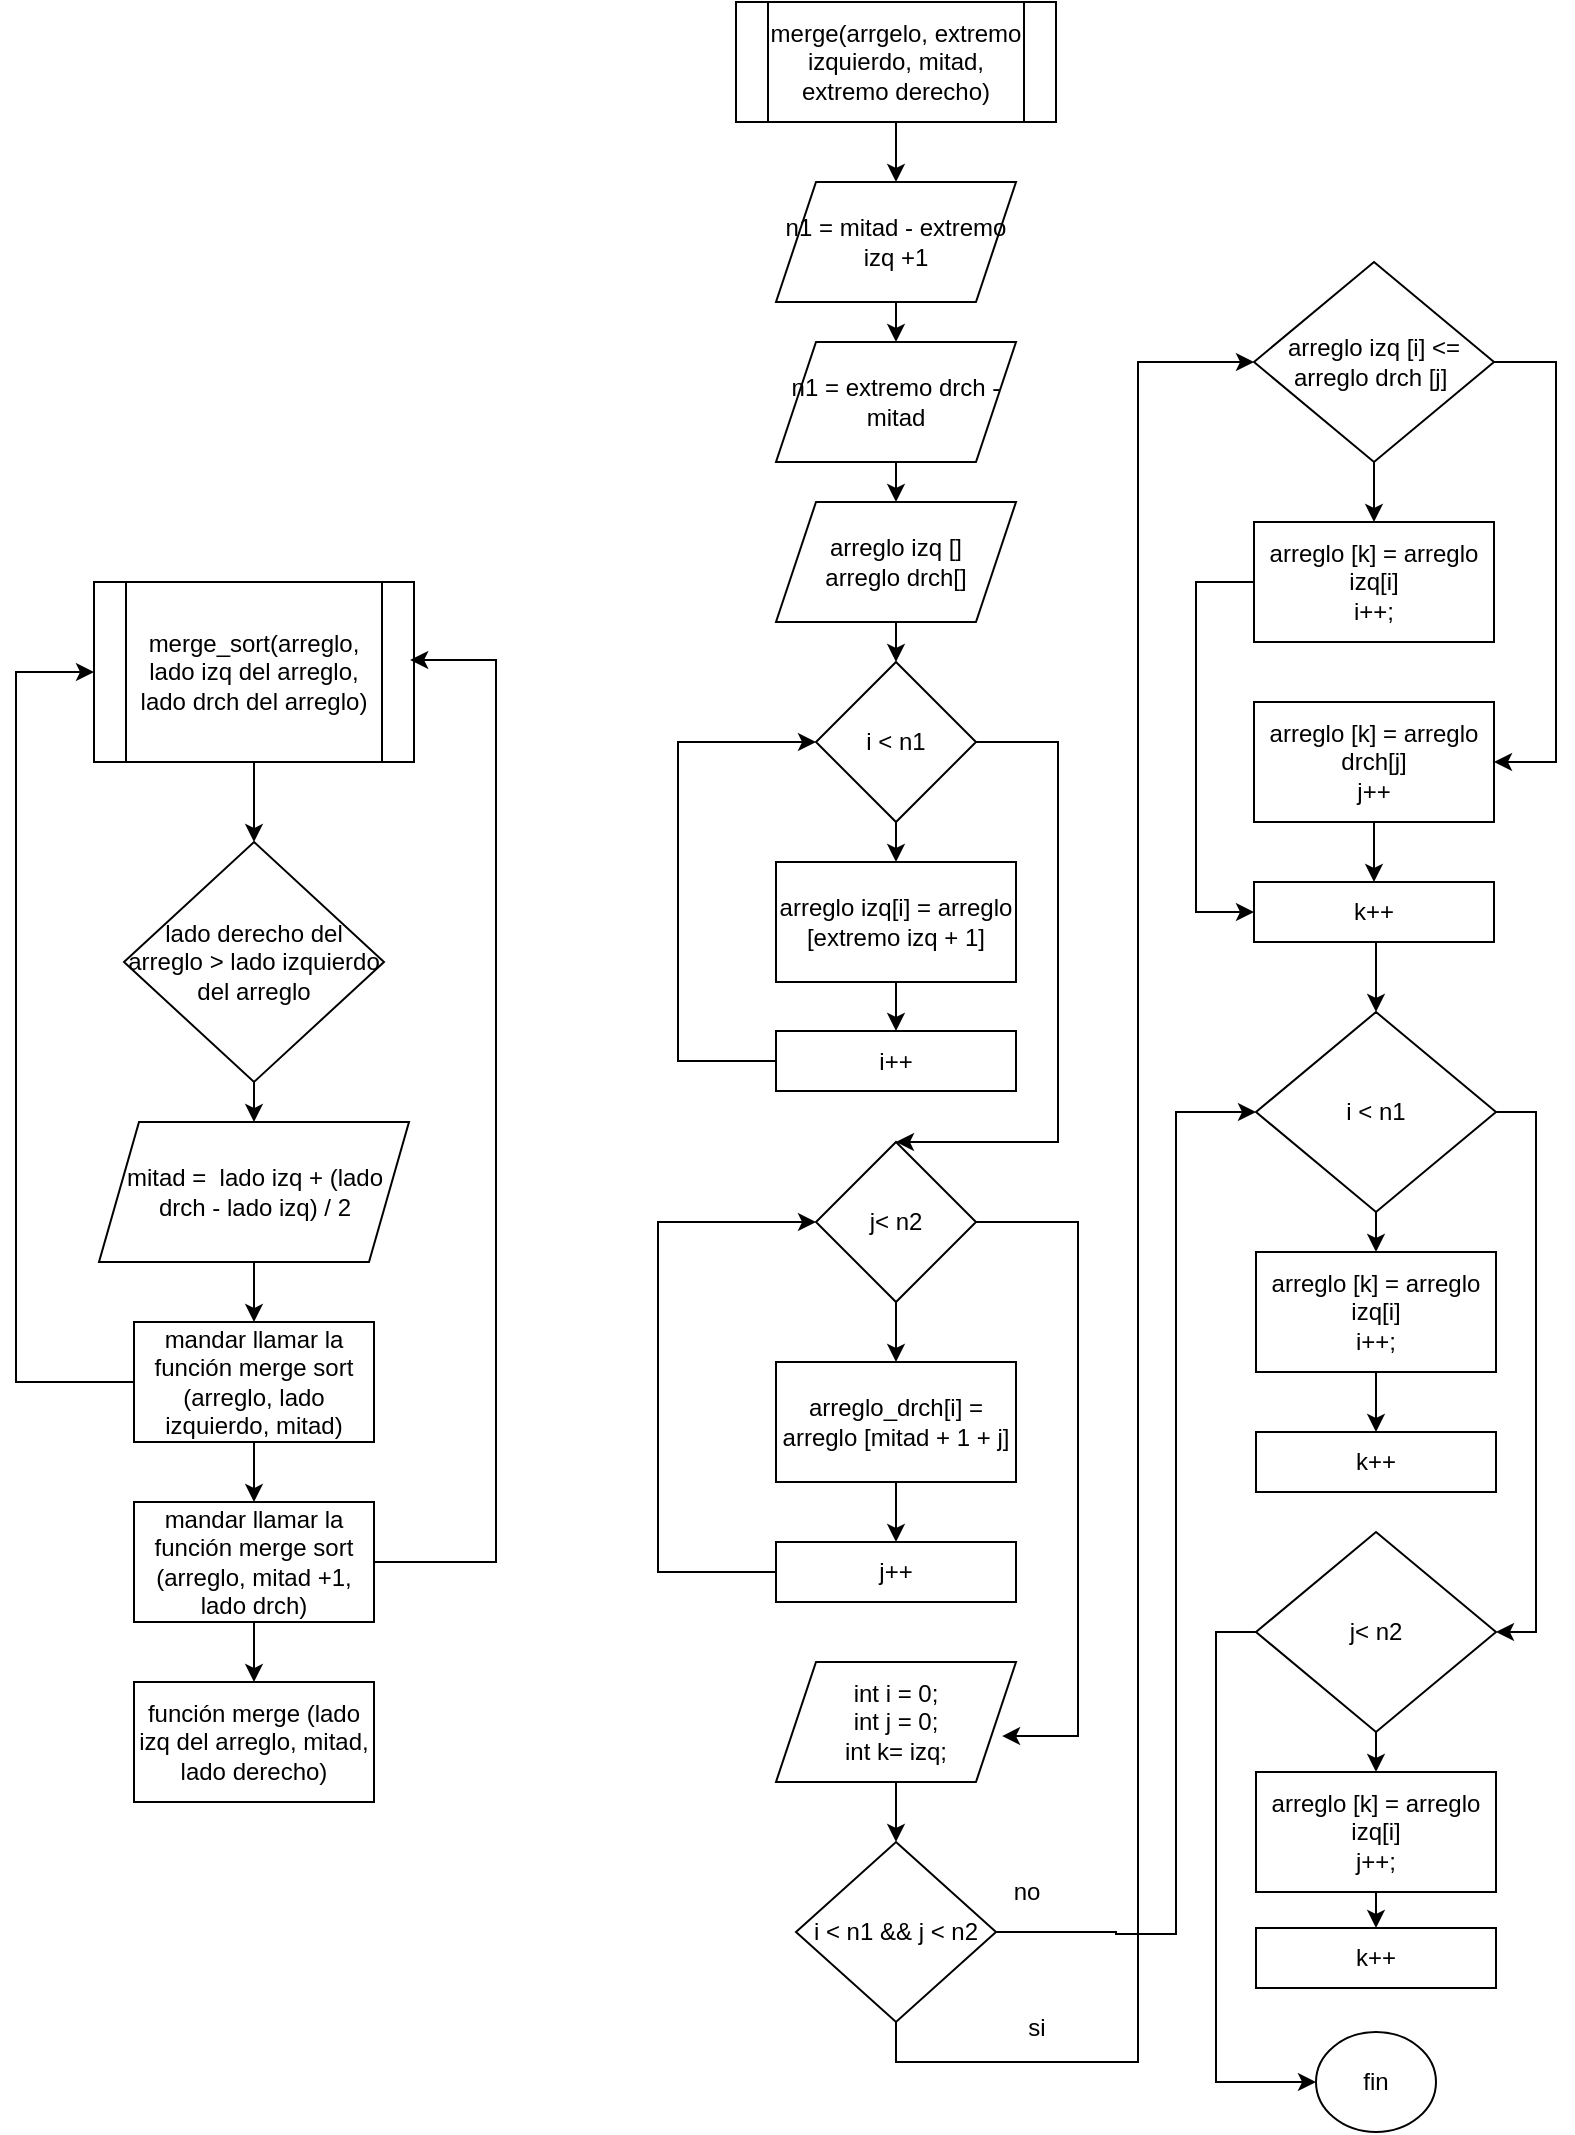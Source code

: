<mxfile version="22.0.4" type="google">
  <diagram name="Página-1" id="dLVSG557z2f5tPSblH_D">
    <mxGraphModel grid="1" page="1" gridSize="10" guides="1" tooltips="1" connect="1" arrows="1" fold="1" pageScale="1" pageWidth="827" pageHeight="1169" math="0" shadow="0">
      <root>
        <mxCell id="0" />
        <mxCell id="1" parent="0" />
        <mxCell id="mUoU4r-U4uNJ2KsjmGZh-1" style="edgeStyle=orthogonalEdgeStyle;rounded=0;orthogonalLoop=1;jettySize=auto;html=1;exitX=0.5;exitY=1;exitDx=0;exitDy=0;entryX=0.5;entryY=0;entryDx=0;entryDy=0;" edge="1" parent="1" source="vAKe2aDI0_CaZcynF2Yo-1" target="vAKe2aDI0_CaZcynF2Yo-2">
          <mxGeometry relative="1" as="geometry" />
        </mxCell>
        <mxCell id="vAKe2aDI0_CaZcynF2Yo-1" value="merge_sort(arreglo, lado izq del arreglo, lado drch del arreglo)" style="shape=process;whiteSpace=wrap;html=1;backgroundOutline=1;" vertex="1" parent="1">
          <mxGeometry x="189" y="360" width="160" height="90" as="geometry" />
        </mxCell>
        <mxCell id="mUoU4r-U4uNJ2KsjmGZh-7" style="edgeStyle=orthogonalEdgeStyle;rounded=0;orthogonalLoop=1;jettySize=auto;html=1;exitX=0.5;exitY=1;exitDx=0;exitDy=0;entryX=0.5;entryY=0;entryDx=0;entryDy=0;" edge="1" parent="1" source="vAKe2aDI0_CaZcynF2Yo-2" target="vAKe2aDI0_CaZcynF2Yo-4">
          <mxGeometry relative="1" as="geometry" />
        </mxCell>
        <mxCell id="vAKe2aDI0_CaZcynF2Yo-2" value="lado derecho del arreglo &amp;gt; lado izquierdo del arreglo" style="rhombus;whiteSpace=wrap;html=1;" vertex="1" parent="1">
          <mxGeometry x="204" y="490" width="130" height="120" as="geometry" />
        </mxCell>
        <mxCell id="mUoU4r-U4uNJ2KsjmGZh-5" style="edgeStyle=orthogonalEdgeStyle;rounded=0;orthogonalLoop=1;jettySize=auto;html=1;exitX=0.5;exitY=1;exitDx=0;exitDy=0;entryX=0.5;entryY=0;entryDx=0;entryDy=0;" edge="1" parent="1" source="vAKe2aDI0_CaZcynF2Yo-3" target="vAKe2aDI0_CaZcynF2Yo-5">
          <mxGeometry relative="1" as="geometry" />
        </mxCell>
        <mxCell id="mUoU4r-U4uNJ2KsjmGZh-8" style="edgeStyle=orthogonalEdgeStyle;rounded=0;orthogonalLoop=1;jettySize=auto;html=1;exitX=0;exitY=0.5;exitDx=0;exitDy=0;entryX=0;entryY=0.5;entryDx=0;entryDy=0;" edge="1" parent="1" source="vAKe2aDI0_CaZcynF2Yo-3" target="vAKe2aDI0_CaZcynF2Yo-1">
          <mxGeometry relative="1" as="geometry">
            <mxPoint x="149" y="400" as="targetPoint" />
            <Array as="points">
              <mxPoint x="150" y="760" />
              <mxPoint x="150" y="405" />
            </Array>
          </mxGeometry>
        </mxCell>
        <mxCell id="vAKe2aDI0_CaZcynF2Yo-3" value="mandar llamar la función merge sort (arreglo, lado izquierdo, mitad)" style="rounded=0;whiteSpace=wrap;html=1;" vertex="1" parent="1">
          <mxGeometry x="209" y="730" width="120" height="60" as="geometry" />
        </mxCell>
        <mxCell id="mUoU4r-U4uNJ2KsjmGZh-6" style="edgeStyle=orthogonalEdgeStyle;rounded=0;orthogonalLoop=1;jettySize=auto;html=1;exitX=0.5;exitY=1;exitDx=0;exitDy=0;entryX=0.5;entryY=0;entryDx=0;entryDy=0;" edge="1" parent="1" source="vAKe2aDI0_CaZcynF2Yo-4" target="vAKe2aDI0_CaZcynF2Yo-3">
          <mxGeometry relative="1" as="geometry" />
        </mxCell>
        <mxCell id="vAKe2aDI0_CaZcynF2Yo-4" value="mitad =&amp;nbsp; lado izq + (lado drch - lado izq) / 2" style="shape=parallelogram;perimeter=parallelogramPerimeter;whiteSpace=wrap;html=1;fixedSize=1;" vertex="1" parent="1">
          <mxGeometry x="191.5" y="630" width="155" height="70" as="geometry" />
        </mxCell>
        <mxCell id="mUoU4r-U4uNJ2KsjmGZh-4" style="edgeStyle=orthogonalEdgeStyle;rounded=0;orthogonalLoop=1;jettySize=auto;html=1;exitX=0.5;exitY=1;exitDx=0;exitDy=0;entryX=0.5;entryY=0;entryDx=0;entryDy=0;" edge="1" parent="1" source="vAKe2aDI0_CaZcynF2Yo-5" target="mUoU4r-U4uNJ2KsjmGZh-3">
          <mxGeometry relative="1" as="geometry" />
        </mxCell>
        <mxCell id="mUoU4r-U4uNJ2KsjmGZh-9" style="edgeStyle=orthogonalEdgeStyle;rounded=0;orthogonalLoop=1;jettySize=auto;html=1;exitX=1;exitY=0.5;exitDx=0;exitDy=0;entryX=0.988;entryY=0.433;entryDx=0;entryDy=0;entryPerimeter=0;" edge="1" parent="1" source="vAKe2aDI0_CaZcynF2Yo-5" target="vAKe2aDI0_CaZcynF2Yo-1">
          <mxGeometry relative="1" as="geometry">
            <mxPoint x="389" y="390" as="targetPoint" />
            <Array as="points">
              <mxPoint x="390" y="850" />
              <mxPoint x="390" y="399" />
            </Array>
          </mxGeometry>
        </mxCell>
        <mxCell id="vAKe2aDI0_CaZcynF2Yo-5" value="mandar llamar la función merge sort (arreglo, mitad +1, lado drch)" style="rounded=0;whiteSpace=wrap;html=1;" vertex="1" parent="1">
          <mxGeometry x="209" y="820" width="120" height="60" as="geometry" />
        </mxCell>
        <mxCell id="mUoU4r-U4uNJ2KsjmGZh-3" value="función merge (lado izq del arreglo, mitad, lado derecho)" style="rounded=0;whiteSpace=wrap;html=1;" vertex="1" parent="1">
          <mxGeometry x="209" y="910" width="120" height="60" as="geometry" />
        </mxCell>
        <mxCell id="mUoU4r-U4uNJ2KsjmGZh-21" style="edgeStyle=orthogonalEdgeStyle;rounded=0;orthogonalLoop=1;jettySize=auto;html=1;exitX=0.5;exitY=1;exitDx=0;exitDy=0;entryX=0.5;entryY=0;entryDx=0;entryDy=0;" edge="1" parent="1" source="mUoU4r-U4uNJ2KsjmGZh-10" target="mUoU4r-U4uNJ2KsjmGZh-11">
          <mxGeometry relative="1" as="geometry" />
        </mxCell>
        <mxCell id="mUoU4r-U4uNJ2KsjmGZh-10" value="merge(arrgelo, extremo izquierdo, mitad, extremo derecho)" style="shape=process;whiteSpace=wrap;html=1;backgroundOutline=1;" vertex="1" parent="1">
          <mxGeometry x="510" y="70" width="160" height="60" as="geometry" />
        </mxCell>
        <mxCell id="mUoU4r-U4uNJ2KsjmGZh-22" style="edgeStyle=orthogonalEdgeStyle;rounded=0;orthogonalLoop=1;jettySize=auto;html=1;exitX=0.5;exitY=1;exitDx=0;exitDy=0;entryX=0.5;entryY=0;entryDx=0;entryDy=0;" edge="1" parent="1" source="mUoU4r-U4uNJ2KsjmGZh-11" target="mUoU4r-U4uNJ2KsjmGZh-12">
          <mxGeometry relative="1" as="geometry" />
        </mxCell>
        <mxCell id="mUoU4r-U4uNJ2KsjmGZh-11" value="n1 = mitad - extremo izq +1" style="shape=parallelogram;perimeter=parallelogramPerimeter;whiteSpace=wrap;html=1;fixedSize=1;" vertex="1" parent="1">
          <mxGeometry x="530" y="160" width="120" height="60" as="geometry" />
        </mxCell>
        <mxCell id="mUoU4r-U4uNJ2KsjmGZh-23" style="edgeStyle=orthogonalEdgeStyle;rounded=0;orthogonalLoop=1;jettySize=auto;html=1;exitX=0.5;exitY=1;exitDx=0;exitDy=0;entryX=0.5;entryY=0;entryDx=0;entryDy=0;" edge="1" parent="1" source="mUoU4r-U4uNJ2KsjmGZh-12" target="mUoU4r-U4uNJ2KsjmGZh-14">
          <mxGeometry relative="1" as="geometry" />
        </mxCell>
        <mxCell id="mUoU4r-U4uNJ2KsjmGZh-12" value="n1 = extremo drch - mitad" style="shape=parallelogram;perimeter=parallelogramPerimeter;whiteSpace=wrap;html=1;fixedSize=1;" vertex="1" parent="1">
          <mxGeometry x="530" y="240" width="120" height="60" as="geometry" />
        </mxCell>
        <mxCell id="mUoU4r-U4uNJ2KsjmGZh-24" style="edgeStyle=orthogonalEdgeStyle;rounded=0;orthogonalLoop=1;jettySize=auto;html=1;exitX=0.5;exitY=1;exitDx=0;exitDy=0;entryX=0.5;entryY=0;entryDx=0;entryDy=0;" edge="1" parent="1" source="mUoU4r-U4uNJ2KsjmGZh-14" target="mUoU4r-U4uNJ2KsjmGZh-15">
          <mxGeometry relative="1" as="geometry" />
        </mxCell>
        <mxCell id="mUoU4r-U4uNJ2KsjmGZh-14" value="arreglo izq []&lt;br&gt;arreglo drch[]" style="shape=parallelogram;perimeter=parallelogramPerimeter;whiteSpace=wrap;html=1;fixedSize=1;" vertex="1" parent="1">
          <mxGeometry x="530" y="320" width="120" height="60" as="geometry" />
        </mxCell>
        <mxCell id="mUoU4r-U4uNJ2KsjmGZh-25" style="edgeStyle=orthogonalEdgeStyle;rounded=0;orthogonalLoop=1;jettySize=auto;html=1;exitX=0.5;exitY=1;exitDx=0;exitDy=0;entryX=0.5;entryY=0;entryDx=0;entryDy=0;" edge="1" parent="1" source="mUoU4r-U4uNJ2KsjmGZh-15" target="mUoU4r-U4uNJ2KsjmGZh-16">
          <mxGeometry relative="1" as="geometry" />
        </mxCell>
        <mxCell id="mUoU4r-U4uNJ2KsjmGZh-43" style="edgeStyle=orthogonalEdgeStyle;rounded=0;orthogonalLoop=1;jettySize=auto;html=1;exitX=1;exitY=0.5;exitDx=0;exitDy=0;entryX=0.5;entryY=0;entryDx=0;entryDy=0;" edge="1" parent="1" source="mUoU4r-U4uNJ2KsjmGZh-15" target="mUoU4r-U4uNJ2KsjmGZh-17">
          <mxGeometry relative="1" as="geometry">
            <mxPoint x="670" y="660" as="targetPoint" />
            <Array as="points">
              <mxPoint x="671" y="440" />
              <mxPoint x="671" y="640" />
            </Array>
          </mxGeometry>
        </mxCell>
        <mxCell id="mUoU4r-U4uNJ2KsjmGZh-15" value="i &amp;lt; n1" style="rhombus;whiteSpace=wrap;html=1;" vertex="1" parent="1">
          <mxGeometry x="550" y="400" width="80" height="80" as="geometry" />
        </mxCell>
        <mxCell id="mUoU4r-U4uNJ2KsjmGZh-35" style="edgeStyle=orthogonalEdgeStyle;rounded=0;orthogonalLoop=1;jettySize=auto;html=1;exitX=0.5;exitY=1;exitDx=0;exitDy=0;entryX=0.5;entryY=0;entryDx=0;entryDy=0;" edge="1" parent="1" source="mUoU4r-U4uNJ2KsjmGZh-16" target="mUoU4r-U4uNJ2KsjmGZh-29">
          <mxGeometry relative="1" as="geometry" />
        </mxCell>
        <mxCell id="mUoU4r-U4uNJ2KsjmGZh-16" value="arreglo izq[i] = arreglo [extremo izq + 1]" style="rounded=0;whiteSpace=wrap;html=1;" vertex="1" parent="1">
          <mxGeometry x="530" y="500" width="120" height="60" as="geometry" />
        </mxCell>
        <mxCell id="mUoU4r-U4uNJ2KsjmGZh-38" style="edgeStyle=orthogonalEdgeStyle;rounded=0;orthogonalLoop=1;jettySize=auto;html=1;exitX=0.5;exitY=1;exitDx=0;exitDy=0;entryX=0.5;entryY=0;entryDx=0;entryDy=0;" edge="1" parent="1" source="mUoU4r-U4uNJ2KsjmGZh-17" target="mUoU4r-U4uNJ2KsjmGZh-18">
          <mxGeometry relative="1" as="geometry" />
        </mxCell>
        <mxCell id="mUoU4r-U4uNJ2KsjmGZh-44" style="edgeStyle=orthogonalEdgeStyle;rounded=0;orthogonalLoop=1;jettySize=auto;html=1;exitX=1;exitY=0.5;exitDx=0;exitDy=0;entryX=0.942;entryY=0.617;entryDx=0;entryDy=0;entryPerimeter=0;" edge="1" parent="1" source="mUoU4r-U4uNJ2KsjmGZh-17" target="mUoU4r-U4uNJ2KsjmGZh-19">
          <mxGeometry relative="1" as="geometry">
            <mxPoint x="680" y="940" as="targetPoint" />
            <Array as="points">
              <mxPoint x="681" y="680" />
              <mxPoint x="681" y="937" />
            </Array>
          </mxGeometry>
        </mxCell>
        <mxCell id="mUoU4r-U4uNJ2KsjmGZh-17" value="j&amp;lt; n2" style="rhombus;whiteSpace=wrap;html=1;" vertex="1" parent="1">
          <mxGeometry x="550" y="640" width="80" height="80" as="geometry" />
        </mxCell>
        <mxCell id="mUoU4r-U4uNJ2KsjmGZh-39" style="edgeStyle=orthogonalEdgeStyle;rounded=0;orthogonalLoop=1;jettySize=auto;html=1;exitX=0.5;exitY=1;exitDx=0;exitDy=0;entryX=0.5;entryY=0;entryDx=0;entryDy=0;" edge="1" parent="1" source="mUoU4r-U4uNJ2KsjmGZh-18" target="mUoU4r-U4uNJ2KsjmGZh-37">
          <mxGeometry relative="1" as="geometry" />
        </mxCell>
        <mxCell id="mUoU4r-U4uNJ2KsjmGZh-18" value="arreglo_drch[i] = arreglo [mitad + 1 + j]" style="rounded=0;whiteSpace=wrap;html=1;" vertex="1" parent="1">
          <mxGeometry x="530" y="750" width="120" height="60" as="geometry" />
        </mxCell>
        <mxCell id="mUoU4r-U4uNJ2KsjmGZh-46" style="edgeStyle=orthogonalEdgeStyle;rounded=0;orthogonalLoop=1;jettySize=auto;html=1;exitX=0.5;exitY=1;exitDx=0;exitDy=0;entryX=0.5;entryY=0;entryDx=0;entryDy=0;" edge="1" parent="1" source="mUoU4r-U4uNJ2KsjmGZh-19" target="mUoU4r-U4uNJ2KsjmGZh-45">
          <mxGeometry relative="1" as="geometry" />
        </mxCell>
        <mxCell id="mUoU4r-U4uNJ2KsjmGZh-19" value="int i = 0;&lt;br&gt;int j = 0;&lt;br&gt;int k= izq;" style="shape=parallelogram;perimeter=parallelogramPerimeter;whiteSpace=wrap;html=1;fixedSize=1;" vertex="1" parent="1">
          <mxGeometry x="530" y="900" width="120" height="60" as="geometry" />
        </mxCell>
        <mxCell id="mUoU4r-U4uNJ2KsjmGZh-36" style="edgeStyle=orthogonalEdgeStyle;rounded=0;orthogonalLoop=1;jettySize=auto;html=1;exitX=0;exitY=0.5;exitDx=0;exitDy=0;entryX=0;entryY=0.5;entryDx=0;entryDy=0;" edge="1" parent="1" source="mUoU4r-U4uNJ2KsjmGZh-29" target="mUoU4r-U4uNJ2KsjmGZh-15">
          <mxGeometry relative="1" as="geometry">
            <mxPoint x="480" y="440" as="targetPoint" />
            <Array as="points">
              <mxPoint x="481" y="600" />
              <mxPoint x="481" y="440" />
            </Array>
          </mxGeometry>
        </mxCell>
        <mxCell id="mUoU4r-U4uNJ2KsjmGZh-29" value="i++" style="rounded=0;whiteSpace=wrap;html=1;" vertex="1" parent="1">
          <mxGeometry x="530" y="584.5" width="120" height="30" as="geometry" />
        </mxCell>
        <mxCell id="mUoU4r-U4uNJ2KsjmGZh-41" style="edgeStyle=orthogonalEdgeStyle;rounded=0;orthogonalLoop=1;jettySize=auto;html=1;exitX=0;exitY=0.5;exitDx=0;exitDy=0;entryX=0;entryY=0.5;entryDx=0;entryDy=0;" edge="1" parent="1" source="mUoU4r-U4uNJ2KsjmGZh-37" target="mUoU4r-U4uNJ2KsjmGZh-17">
          <mxGeometry relative="1" as="geometry">
            <mxPoint x="470" y="670" as="targetPoint" />
            <Array as="points">
              <mxPoint x="471" y="855" />
              <mxPoint x="471" y="680" />
            </Array>
          </mxGeometry>
        </mxCell>
        <mxCell id="mUoU4r-U4uNJ2KsjmGZh-37" value="j++" style="rounded=0;whiteSpace=wrap;html=1;" vertex="1" parent="1">
          <mxGeometry x="530" y="840" width="120" height="30" as="geometry" />
        </mxCell>
        <mxCell id="mUoU4r-U4uNJ2KsjmGZh-56" style="edgeStyle=orthogonalEdgeStyle;rounded=0;orthogonalLoop=1;jettySize=auto;html=1;exitX=0.5;exitY=1;exitDx=0;exitDy=0;entryX=0;entryY=0.5;entryDx=0;entryDy=0;" edge="1" parent="1" source="mUoU4r-U4uNJ2KsjmGZh-45" target="mUoU4r-U4uNJ2KsjmGZh-47">
          <mxGeometry relative="1" as="geometry">
            <mxPoint x="710" y="240" as="targetPoint" />
            <Array as="points">
              <mxPoint x="590" y="1100" />
              <mxPoint x="711" y="1100" />
              <mxPoint x="711" y="250" />
            </Array>
          </mxGeometry>
        </mxCell>
        <mxCell id="mUoU4r-U4uNJ2KsjmGZh-76" style="edgeStyle=orthogonalEdgeStyle;rounded=0;orthogonalLoop=1;jettySize=auto;html=1;exitX=1;exitY=0.5;exitDx=0;exitDy=0;entryX=0;entryY=0.5;entryDx=0;entryDy=0;" edge="1" parent="1" source="mUoU4r-U4uNJ2KsjmGZh-45" target="mUoU4r-U4uNJ2KsjmGZh-57">
          <mxGeometry relative="1" as="geometry">
            <mxPoint x="730" y="620" as="targetPoint" />
            <Array as="points">
              <mxPoint x="700" y="1035" />
              <mxPoint x="700" y="1036" />
              <mxPoint x="730" y="1036" />
              <mxPoint x="730" y="625" />
            </Array>
          </mxGeometry>
        </mxCell>
        <mxCell id="mUoU4r-U4uNJ2KsjmGZh-45" value="i &amp;lt; n1 &amp;amp;&amp;amp; j &amp;lt; n2" style="rhombus;whiteSpace=wrap;html=1;" vertex="1" parent="1">
          <mxGeometry x="540" y="990" width="100" height="90" as="geometry" />
        </mxCell>
        <mxCell id="mUoU4r-U4uNJ2KsjmGZh-49" style="edgeStyle=orthogonalEdgeStyle;rounded=0;orthogonalLoop=1;jettySize=auto;html=1;exitX=0.5;exitY=1;exitDx=0;exitDy=0;entryX=0.5;entryY=0;entryDx=0;entryDy=0;" edge="1" parent="1" source="mUoU4r-U4uNJ2KsjmGZh-47" target="mUoU4r-U4uNJ2KsjmGZh-48">
          <mxGeometry relative="1" as="geometry" />
        </mxCell>
        <mxCell id="mUoU4r-U4uNJ2KsjmGZh-51" style="edgeStyle=orthogonalEdgeStyle;rounded=0;orthogonalLoop=1;jettySize=auto;html=1;exitX=1;exitY=0.5;exitDx=0;exitDy=0;entryX=1;entryY=0.5;entryDx=0;entryDy=0;" edge="1" parent="1" source="mUoU4r-U4uNJ2KsjmGZh-47" target="mUoU4r-U4uNJ2KsjmGZh-50">
          <mxGeometry relative="1" as="geometry">
            <mxPoint x="919" y="460" as="targetPoint" />
            <Array as="points">
              <mxPoint x="920" y="250" />
              <mxPoint x="920" y="450" />
            </Array>
          </mxGeometry>
        </mxCell>
        <mxCell id="mUoU4r-U4uNJ2KsjmGZh-47" value="arreglo izq [i] &amp;lt;= arreglo drch [j]&amp;nbsp;" style="rhombus;whiteSpace=wrap;html=1;" vertex="1" parent="1">
          <mxGeometry x="769" y="200" width="120" height="100" as="geometry" />
        </mxCell>
        <mxCell id="mUoU4r-U4uNJ2KsjmGZh-54" style="edgeStyle=orthogonalEdgeStyle;rounded=0;orthogonalLoop=1;jettySize=auto;html=1;exitX=0;exitY=0.5;exitDx=0;exitDy=0;entryX=0;entryY=0.5;entryDx=0;entryDy=0;" edge="1" parent="1" source="mUoU4r-U4uNJ2KsjmGZh-48" target="mUoU4r-U4uNJ2KsjmGZh-52">
          <mxGeometry relative="1" as="geometry">
            <mxPoint x="739" y="530" as="targetPoint" />
            <Array as="points">
              <mxPoint x="740" y="360" />
              <mxPoint x="740" y="525" />
            </Array>
          </mxGeometry>
        </mxCell>
        <mxCell id="mUoU4r-U4uNJ2KsjmGZh-48" value="arreglo [k] = arreglo izq[i]&lt;br&gt;i++;" style="rounded=0;whiteSpace=wrap;html=1;rotation=0;" vertex="1" parent="1">
          <mxGeometry x="769" y="330" width="120" height="60" as="geometry" />
        </mxCell>
        <mxCell id="mUoU4r-U4uNJ2KsjmGZh-55" style="edgeStyle=orthogonalEdgeStyle;rounded=0;orthogonalLoop=1;jettySize=auto;html=1;exitX=0.5;exitY=1;exitDx=0;exitDy=0;entryX=0.5;entryY=0;entryDx=0;entryDy=0;" edge="1" parent="1" source="mUoU4r-U4uNJ2KsjmGZh-50" target="mUoU4r-U4uNJ2KsjmGZh-52">
          <mxGeometry relative="1" as="geometry" />
        </mxCell>
        <mxCell id="mUoU4r-U4uNJ2KsjmGZh-50" value="arreglo [k] = arreglo drch[j]&lt;br&gt;j++" style="rounded=0;whiteSpace=wrap;html=1;rotation=0;" vertex="1" parent="1">
          <mxGeometry x="769" y="420" width="120" height="60" as="geometry" />
        </mxCell>
        <mxCell id="mUoU4r-U4uNJ2KsjmGZh-77" style="edgeStyle=orthogonalEdgeStyle;rounded=0;orthogonalLoop=1;jettySize=auto;html=1;exitX=0.5;exitY=1;exitDx=0;exitDy=0;entryX=0.5;entryY=0;entryDx=0;entryDy=0;" edge="1" parent="1" source="mUoU4r-U4uNJ2KsjmGZh-52" target="mUoU4r-U4uNJ2KsjmGZh-57">
          <mxGeometry relative="1" as="geometry" />
        </mxCell>
        <mxCell id="mUoU4r-U4uNJ2KsjmGZh-52" value="k++" style="rounded=0;whiteSpace=wrap;html=1;" vertex="1" parent="1">
          <mxGeometry x="769" y="510" width="120" height="30" as="geometry" />
        </mxCell>
        <mxCell id="mUoU4r-U4uNJ2KsjmGZh-60" style="edgeStyle=orthogonalEdgeStyle;rounded=0;orthogonalLoop=1;jettySize=auto;html=1;exitX=0.5;exitY=1;exitDx=0;exitDy=0;entryX=0.5;entryY=0;entryDx=0;entryDy=0;" edge="1" parent="1" source="mUoU4r-U4uNJ2KsjmGZh-57" target="mUoU4r-U4uNJ2KsjmGZh-58">
          <mxGeometry relative="1" as="geometry" />
        </mxCell>
        <mxCell id="mUoU4r-U4uNJ2KsjmGZh-72" style="edgeStyle=orthogonalEdgeStyle;rounded=0;orthogonalLoop=1;jettySize=auto;html=1;exitX=1;exitY=0.5;exitDx=0;exitDy=0;entryX=1;entryY=0.5;entryDx=0;entryDy=0;" edge="1" parent="1" source="mUoU4r-U4uNJ2KsjmGZh-57" target="mUoU4r-U4uNJ2KsjmGZh-67">
          <mxGeometry relative="1" as="geometry">
            <mxPoint x="920" y="895" as="targetPoint" />
          </mxGeometry>
        </mxCell>
        <mxCell id="mUoU4r-U4uNJ2KsjmGZh-57" value="i &amp;lt; n1" style="rhombus;whiteSpace=wrap;html=1;" vertex="1" parent="1">
          <mxGeometry x="770" y="575" width="120" height="100" as="geometry" />
        </mxCell>
        <mxCell id="mUoU4r-U4uNJ2KsjmGZh-61" style="edgeStyle=orthogonalEdgeStyle;rounded=0;orthogonalLoop=1;jettySize=auto;html=1;exitX=0.5;exitY=1;exitDx=0;exitDy=0;entryX=0.5;entryY=0;entryDx=0;entryDy=0;" edge="1" parent="1" source="mUoU4r-U4uNJ2KsjmGZh-58" target="mUoU4r-U4uNJ2KsjmGZh-59">
          <mxGeometry relative="1" as="geometry" />
        </mxCell>
        <mxCell id="mUoU4r-U4uNJ2KsjmGZh-58" value="arreglo [k] = arreglo izq[i]&lt;br&gt;i++;" style="rounded=0;whiteSpace=wrap;html=1;rotation=0;" vertex="1" parent="1">
          <mxGeometry x="770" y="695" width="120" height="60" as="geometry" />
        </mxCell>
        <mxCell id="mUoU4r-U4uNJ2KsjmGZh-59" value="k++" style="rounded=0;whiteSpace=wrap;html=1;" vertex="1" parent="1">
          <mxGeometry x="770" y="785" width="120" height="30" as="geometry" />
        </mxCell>
        <mxCell id="mUoU4r-U4uNJ2KsjmGZh-63" value="si" style="text;html=1;align=center;verticalAlign=middle;resizable=0;points=[];autosize=1;strokeColor=none;fillColor=none;" vertex="1" parent="1">
          <mxGeometry x="645" y="1068" width="30" height="30" as="geometry" />
        </mxCell>
        <mxCell id="mUoU4r-U4uNJ2KsjmGZh-64" value="no" style="text;html=1;align=center;verticalAlign=middle;resizable=0;points=[];autosize=1;strokeColor=none;fillColor=none;" vertex="1" parent="1">
          <mxGeometry x="635" y="1000" width="40" height="30" as="geometry" />
        </mxCell>
        <mxCell id="mUoU4r-U4uNJ2KsjmGZh-70" style="edgeStyle=orthogonalEdgeStyle;rounded=0;orthogonalLoop=1;jettySize=auto;html=1;exitX=0.5;exitY=1;exitDx=0;exitDy=0;entryX=0.5;entryY=0;entryDx=0;entryDy=0;" edge="1" parent="1" source="mUoU4r-U4uNJ2KsjmGZh-67" target="mUoU4r-U4uNJ2KsjmGZh-68">
          <mxGeometry relative="1" as="geometry" />
        </mxCell>
        <mxCell id="mUoU4r-U4uNJ2KsjmGZh-75" style="edgeStyle=orthogonalEdgeStyle;rounded=0;orthogonalLoop=1;jettySize=auto;html=1;exitX=0;exitY=0.5;exitDx=0;exitDy=0;entryX=0;entryY=0.5;entryDx=0;entryDy=0;" edge="1" parent="1" source="mUoU4r-U4uNJ2KsjmGZh-67" target="mUoU4r-U4uNJ2KsjmGZh-73">
          <mxGeometry relative="1" as="geometry" />
        </mxCell>
        <mxCell id="mUoU4r-U4uNJ2KsjmGZh-67" value="j&amp;lt; n2" style="rhombus;whiteSpace=wrap;html=1;" vertex="1" parent="1">
          <mxGeometry x="770" y="835" width="120" height="100" as="geometry" />
        </mxCell>
        <mxCell id="mUoU4r-U4uNJ2KsjmGZh-71" style="edgeStyle=orthogonalEdgeStyle;rounded=0;orthogonalLoop=1;jettySize=auto;html=1;exitX=0.5;exitY=1;exitDx=0;exitDy=0;entryX=0.5;entryY=0;entryDx=0;entryDy=0;" edge="1" parent="1" source="mUoU4r-U4uNJ2KsjmGZh-68" target="mUoU4r-U4uNJ2KsjmGZh-69">
          <mxGeometry relative="1" as="geometry" />
        </mxCell>
        <mxCell id="mUoU4r-U4uNJ2KsjmGZh-68" value="arreglo [k] = arreglo izq[i]&lt;br&gt;j++;" style="rounded=0;whiteSpace=wrap;html=1;rotation=0;" vertex="1" parent="1">
          <mxGeometry x="770" y="955" width="120" height="60" as="geometry" />
        </mxCell>
        <mxCell id="mUoU4r-U4uNJ2KsjmGZh-69" value="k++" style="rounded=0;whiteSpace=wrap;html=1;" vertex="1" parent="1">
          <mxGeometry x="770" y="1033" width="120" height="30" as="geometry" />
        </mxCell>
        <mxCell id="mUoU4r-U4uNJ2KsjmGZh-73" value="fin" style="ellipse;whiteSpace=wrap;html=1;" vertex="1" parent="1">
          <mxGeometry x="800" y="1085" width="60" height="50" as="geometry" />
        </mxCell>
      </root>
    </mxGraphModel>
  </diagram>
</mxfile>
